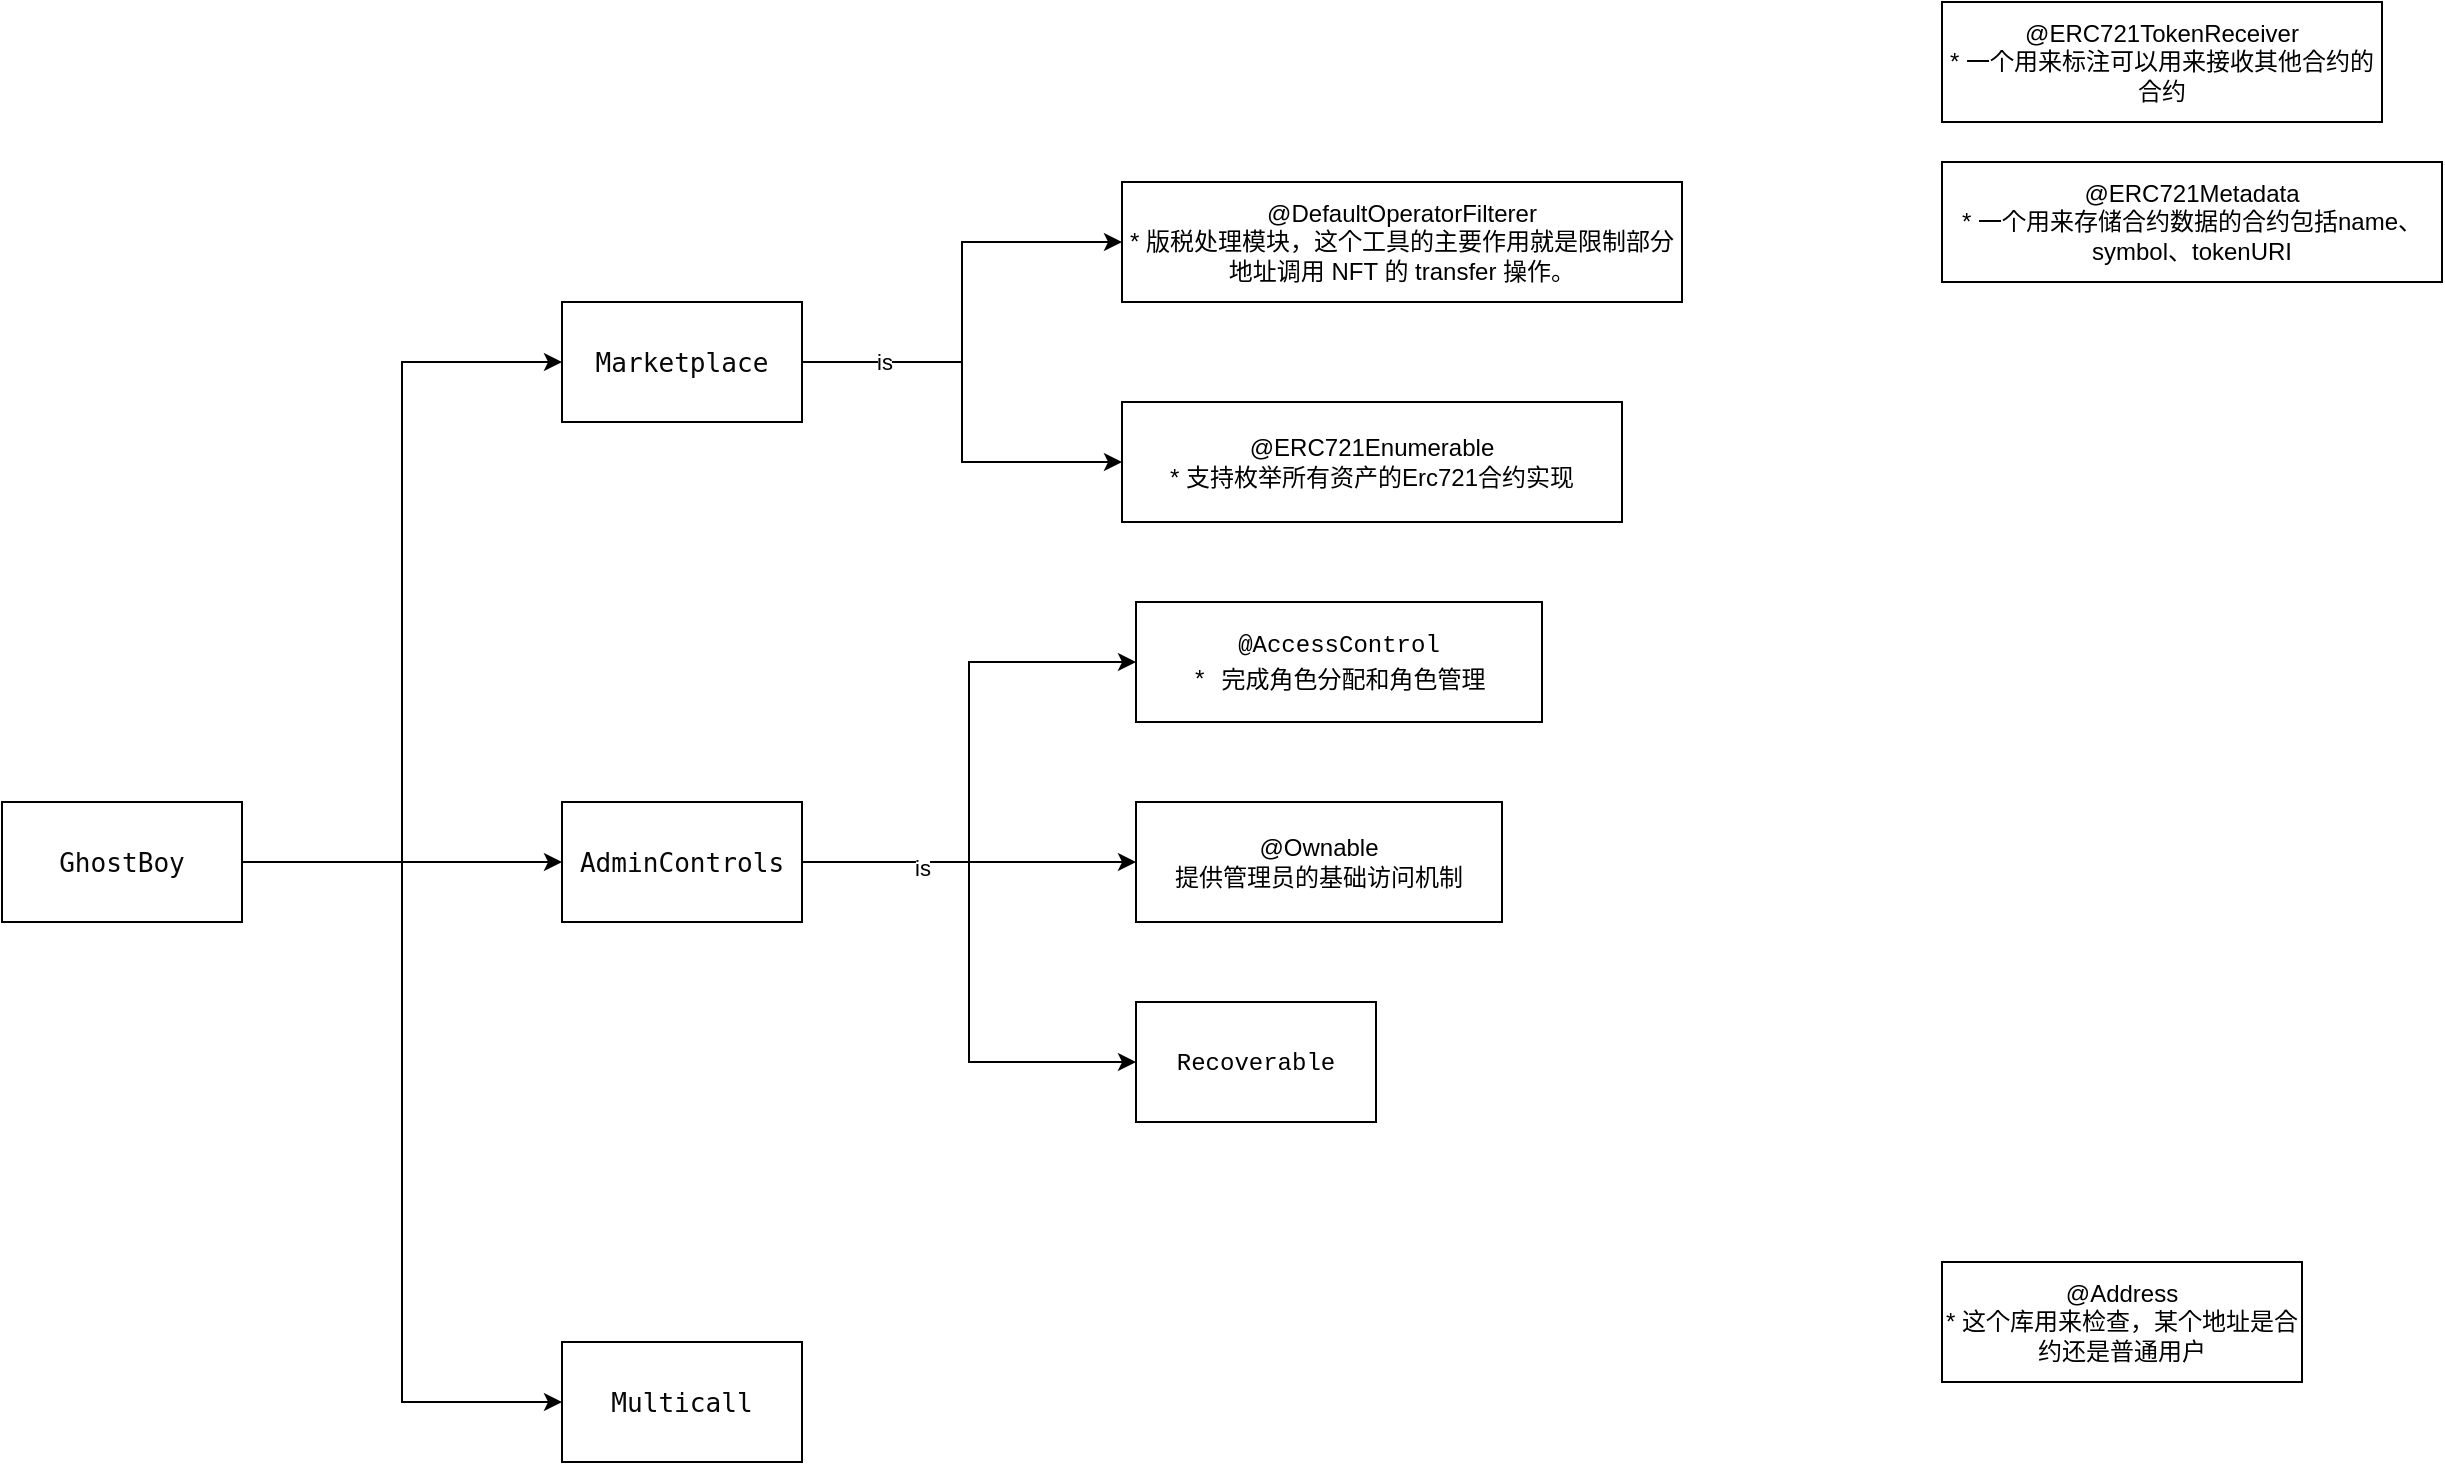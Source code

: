 <mxfile version="20.8.21" type="github">
  <diagram id="C5RBs43oDa-KdzZeNtuy" name="Page-1">
    <mxGraphModel dx="1093" dy="743" grid="1" gridSize="10" guides="1" tooltips="1" connect="1" arrows="1" fold="1" page="1" pageScale="1" pageWidth="827" pageHeight="1169" math="0" shadow="0">
      <root>
        <mxCell id="WIyWlLk6GJQsqaUBKTNV-0" />
        <mxCell id="WIyWlLk6GJQsqaUBKTNV-1" parent="WIyWlLk6GJQsqaUBKTNV-0" />
        <mxCell id="v0ZZHjk_V9ZdXcxPnaw8-9" style="edgeStyle=orthogonalEdgeStyle;rounded=0;orthogonalLoop=1;jettySize=auto;html=1;entryX=0;entryY=0.5;entryDx=0;entryDy=0;" edge="1" parent="WIyWlLk6GJQsqaUBKTNV-1" source="XYMW3N8zeSHA7rkFhU28-0" target="v0ZZHjk_V9ZdXcxPnaw8-0">
          <mxGeometry relative="1" as="geometry">
            <Array as="points">
              <mxPoint x="460" y="470" />
              <mxPoint x="460" y="220" />
            </Array>
          </mxGeometry>
        </mxCell>
        <mxCell id="v0ZZHjk_V9ZdXcxPnaw8-10" style="edgeStyle=orthogonalEdgeStyle;rounded=0;orthogonalLoop=1;jettySize=auto;html=1;" edge="1" parent="WIyWlLk6GJQsqaUBKTNV-1" source="XYMW3N8zeSHA7rkFhU28-0" target="v0ZZHjk_V9ZdXcxPnaw8-1">
          <mxGeometry relative="1" as="geometry" />
        </mxCell>
        <mxCell id="v0ZZHjk_V9ZdXcxPnaw8-11" style="edgeStyle=orthogonalEdgeStyle;rounded=0;orthogonalLoop=1;jettySize=auto;html=1;entryX=0;entryY=0.5;entryDx=0;entryDy=0;" edge="1" parent="WIyWlLk6GJQsqaUBKTNV-1" source="XYMW3N8zeSHA7rkFhU28-0" target="v0ZZHjk_V9ZdXcxPnaw8-2">
          <mxGeometry relative="1" as="geometry" />
        </mxCell>
        <mxCell id="XYMW3N8zeSHA7rkFhU28-0" value="&lt;pre style=&quot;background-color:#ffffff;color:#080808;font-family:&#39;JetBrains Mono&#39;,monospace;font-size:9.8pt;&quot;&gt;GhostBoy&lt;/pre&gt;" style="rounded=0;whiteSpace=wrap;html=1;" parent="WIyWlLk6GJQsqaUBKTNV-1" vertex="1">
          <mxGeometry x="260" y="440" width="120" height="60" as="geometry" />
        </mxCell>
        <mxCell id="v0ZZHjk_V9ZdXcxPnaw8-14" style="edgeStyle=orthogonalEdgeStyle;rounded=0;orthogonalLoop=1;jettySize=auto;html=1;entryX=0;entryY=0.5;entryDx=0;entryDy=0;" edge="1" parent="WIyWlLk6GJQsqaUBKTNV-1" source="v0ZZHjk_V9ZdXcxPnaw8-0" target="v0ZZHjk_V9ZdXcxPnaw8-12">
          <mxGeometry relative="1" as="geometry" />
        </mxCell>
        <mxCell id="v0ZZHjk_V9ZdXcxPnaw8-15" style="edgeStyle=orthogonalEdgeStyle;rounded=0;orthogonalLoop=1;jettySize=auto;html=1;entryX=0;entryY=0.5;entryDx=0;entryDy=0;" edge="1" parent="WIyWlLk6GJQsqaUBKTNV-1" source="v0ZZHjk_V9ZdXcxPnaw8-0" target="v0ZZHjk_V9ZdXcxPnaw8-13">
          <mxGeometry relative="1" as="geometry" />
        </mxCell>
        <mxCell id="v0ZZHjk_V9ZdXcxPnaw8-19" value="is" style="edgeLabel;html=1;align=center;verticalAlign=middle;resizable=0;points=[];" vertex="1" connectable="0" parent="v0ZZHjk_V9ZdXcxPnaw8-15">
          <mxGeometry x="-0.612" relative="1" as="geometry">
            <mxPoint as="offset" />
          </mxGeometry>
        </mxCell>
        <mxCell id="v0ZZHjk_V9ZdXcxPnaw8-0" value="&lt;pre style=&quot;background-color:#ffffff;color:#080808;font-family:&#39;JetBrains Mono&#39;,monospace;font-size:9.8pt;&quot;&gt;Marketplace&lt;/pre&gt;" style="rounded=0;whiteSpace=wrap;html=1;" vertex="1" parent="WIyWlLk6GJQsqaUBKTNV-1">
          <mxGeometry x="540" y="190" width="120" height="60" as="geometry" />
        </mxCell>
        <mxCell id="v0ZZHjk_V9ZdXcxPnaw8-23" style="edgeStyle=orthogonalEdgeStyle;rounded=0;orthogonalLoop=1;jettySize=auto;html=1;entryX=0;entryY=0.5;entryDx=0;entryDy=0;" edge="1" parent="WIyWlLk6GJQsqaUBKTNV-1" source="v0ZZHjk_V9ZdXcxPnaw8-1" target="v0ZZHjk_V9ZdXcxPnaw8-21">
          <mxGeometry relative="1" as="geometry" />
        </mxCell>
        <mxCell id="v0ZZHjk_V9ZdXcxPnaw8-24" style="edgeStyle=orthogonalEdgeStyle;rounded=0;orthogonalLoop=1;jettySize=auto;html=1;entryX=0;entryY=0.5;entryDx=0;entryDy=0;" edge="1" parent="WIyWlLk6GJQsqaUBKTNV-1" source="v0ZZHjk_V9ZdXcxPnaw8-1" target="v0ZZHjk_V9ZdXcxPnaw8-22">
          <mxGeometry relative="1" as="geometry" />
        </mxCell>
        <mxCell id="v0ZZHjk_V9ZdXcxPnaw8-25" style="edgeStyle=orthogonalEdgeStyle;rounded=0;orthogonalLoop=1;jettySize=auto;html=1;entryX=0;entryY=0.5;entryDx=0;entryDy=0;" edge="1" parent="WIyWlLk6GJQsqaUBKTNV-1" source="v0ZZHjk_V9ZdXcxPnaw8-1" target="v0ZZHjk_V9ZdXcxPnaw8-20">
          <mxGeometry relative="1" as="geometry" />
        </mxCell>
        <mxCell id="v0ZZHjk_V9ZdXcxPnaw8-26" value="is" style="edgeLabel;html=1;align=center;verticalAlign=middle;resizable=0;points=[];" vertex="1" connectable="0" parent="v0ZZHjk_V9ZdXcxPnaw8-25">
          <mxGeometry x="-0.551" y="-3" relative="1" as="geometry">
            <mxPoint as="offset" />
          </mxGeometry>
        </mxCell>
        <mxCell id="v0ZZHjk_V9ZdXcxPnaw8-1" value="&lt;pre style=&quot;background-color:#ffffff;color:#080808;font-family:&#39;JetBrains Mono&#39;,monospace;font-size:9.8pt;&quot;&gt;AdminControls&lt;/pre&gt;" style="rounded=0;whiteSpace=wrap;html=1;" vertex="1" parent="WIyWlLk6GJQsqaUBKTNV-1">
          <mxGeometry x="540" y="440" width="120" height="60" as="geometry" />
        </mxCell>
        <mxCell id="v0ZZHjk_V9ZdXcxPnaw8-2" value="&lt;pre style=&quot;background-color:#ffffff;color:#080808;font-family:&#39;JetBrains Mono&#39;,monospace;font-size:9.8pt;&quot;&gt;Multicall&lt;/pre&gt;" style="rounded=0;whiteSpace=wrap;html=1;" vertex="1" parent="WIyWlLk6GJQsqaUBKTNV-1">
          <mxGeometry x="540" y="710" width="120" height="60" as="geometry" />
        </mxCell>
        <mxCell id="v0ZZHjk_V9ZdXcxPnaw8-12" value="@DefaultOperatorFilterer&lt;br&gt;* 版税处理模块，这个工具的主要作用就是限制部分地址调用 NFT 的 transfer 操作。" style="rounded=0;whiteSpace=wrap;html=1;" vertex="1" parent="WIyWlLk6GJQsqaUBKTNV-1">
          <mxGeometry x="820" y="130" width="280" height="60" as="geometry" />
        </mxCell>
        <mxCell id="v0ZZHjk_V9ZdXcxPnaw8-13" value="@ERC721Enumerable&lt;br&gt;* 支持枚举所有资产的Erc721合约实现" style="rounded=0;whiteSpace=wrap;html=1;" vertex="1" parent="WIyWlLk6GJQsqaUBKTNV-1">
          <mxGeometry x="820" y="240" width="250" height="60" as="geometry" />
        </mxCell>
        <mxCell id="v0ZZHjk_V9ZdXcxPnaw8-16" value="@Address&lt;br&gt;* 这个库用来检查，某个地址是合约还是普通用户" style="rounded=0;whiteSpace=wrap;html=1;" vertex="1" parent="WIyWlLk6GJQsqaUBKTNV-1">
          <mxGeometry x="1230" y="670" width="180" height="60" as="geometry" />
        </mxCell>
        <mxCell id="v0ZZHjk_V9ZdXcxPnaw8-17" value="@ERC721TokenReceiver&lt;br&gt;* 一个用来标注可以用来接收其他合约的合约" style="rounded=0;whiteSpace=wrap;html=1;" vertex="1" parent="WIyWlLk6GJQsqaUBKTNV-1">
          <mxGeometry x="1230" y="40" width="220" height="60" as="geometry" />
        </mxCell>
        <mxCell id="v0ZZHjk_V9ZdXcxPnaw8-18" value="@ERC721Metadata&lt;br&gt;* 一个用来存储合约数据的合约包括name、symbol、tokenURI" style="rounded=0;whiteSpace=wrap;html=1;" vertex="1" parent="WIyWlLk6GJQsqaUBKTNV-1">
          <mxGeometry x="1230" y="120" width="250" height="60" as="geometry" />
        </mxCell>
        <mxCell id="v0ZZHjk_V9ZdXcxPnaw8-20" value="&lt;div style=&quot;background-color: rgb(255, 255, 255); font-family: Menlo, Monaco, &amp;quot;Courier New&amp;quot;, monospace; line-height: 18px;&quot;&gt;Recoverable&lt;/div&gt;" style="rounded=0;whiteSpace=wrap;html=1;" vertex="1" parent="WIyWlLk6GJQsqaUBKTNV-1">
          <mxGeometry x="827" y="540" width="120" height="60" as="geometry" />
        </mxCell>
        <mxCell id="v0ZZHjk_V9ZdXcxPnaw8-21" value="&lt;div style=&quot;background-color: rgb(255, 255, 255); font-family: Menlo, Monaco, &amp;quot;Courier New&amp;quot;, monospace; line-height: 18px;&quot;&gt;@AccessControl&lt;/div&gt;&lt;div style=&quot;background-color: rgb(255, 255, 255); font-family: Menlo, Monaco, &amp;quot;Courier New&amp;quot;, monospace; line-height: 18px;&quot;&gt;* 完成角色分配和角色管理&lt;/div&gt;" style="rounded=0;whiteSpace=wrap;html=1;" vertex="1" parent="WIyWlLk6GJQsqaUBKTNV-1">
          <mxGeometry x="827" y="340" width="203" height="60" as="geometry" />
        </mxCell>
        <mxCell id="v0ZZHjk_V9ZdXcxPnaw8-22" value="@Ownable&lt;br&gt;提供管理员的基础访问机制" style="rounded=0;whiteSpace=wrap;html=1;" vertex="1" parent="WIyWlLk6GJQsqaUBKTNV-1">
          <mxGeometry x="827" y="440" width="183" height="60" as="geometry" />
        </mxCell>
      </root>
    </mxGraphModel>
  </diagram>
</mxfile>
